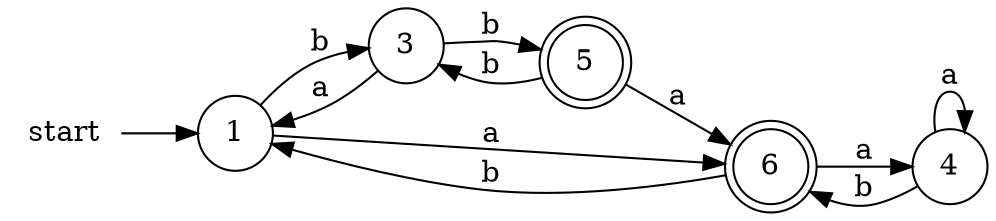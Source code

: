 digraph G{
    rankdir=LR
    start[shape=plaintext]
    1,3,4[shape=circle]
    5,6[shape=doublecircle]
    start->1
    1->6[label="a"]
    1->3[label="b"]
    3->1[label="a"]
    3->5[label="b"]
    4->4[label="a"]
    4->6[label="b"]
    5->6[label="a"]
    5->3[label="b"]
    6->4[label="a"]
    6->1[label="b"]
}